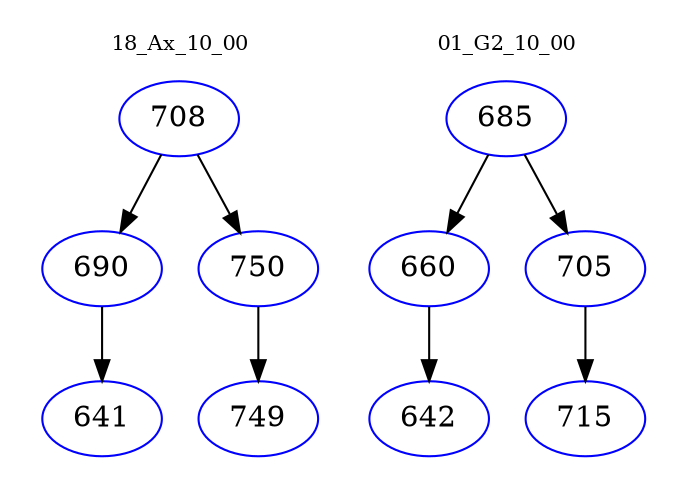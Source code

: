 digraph{
subgraph cluster_0 {
color = white
label = "18_Ax_10_00";
fontsize=10;
T0_708 [label="708", color="blue"]
T0_708 -> T0_690 [color="black"]
T0_690 [label="690", color="blue"]
T0_690 -> T0_641 [color="black"]
T0_641 [label="641", color="blue"]
T0_708 -> T0_750 [color="black"]
T0_750 [label="750", color="blue"]
T0_750 -> T0_749 [color="black"]
T0_749 [label="749", color="blue"]
}
subgraph cluster_1 {
color = white
label = "01_G2_10_00";
fontsize=10;
T1_685 [label="685", color="blue"]
T1_685 -> T1_660 [color="black"]
T1_660 [label="660", color="blue"]
T1_660 -> T1_642 [color="black"]
T1_642 [label="642", color="blue"]
T1_685 -> T1_705 [color="black"]
T1_705 [label="705", color="blue"]
T1_705 -> T1_715 [color="black"]
T1_715 [label="715", color="blue"]
}
}
